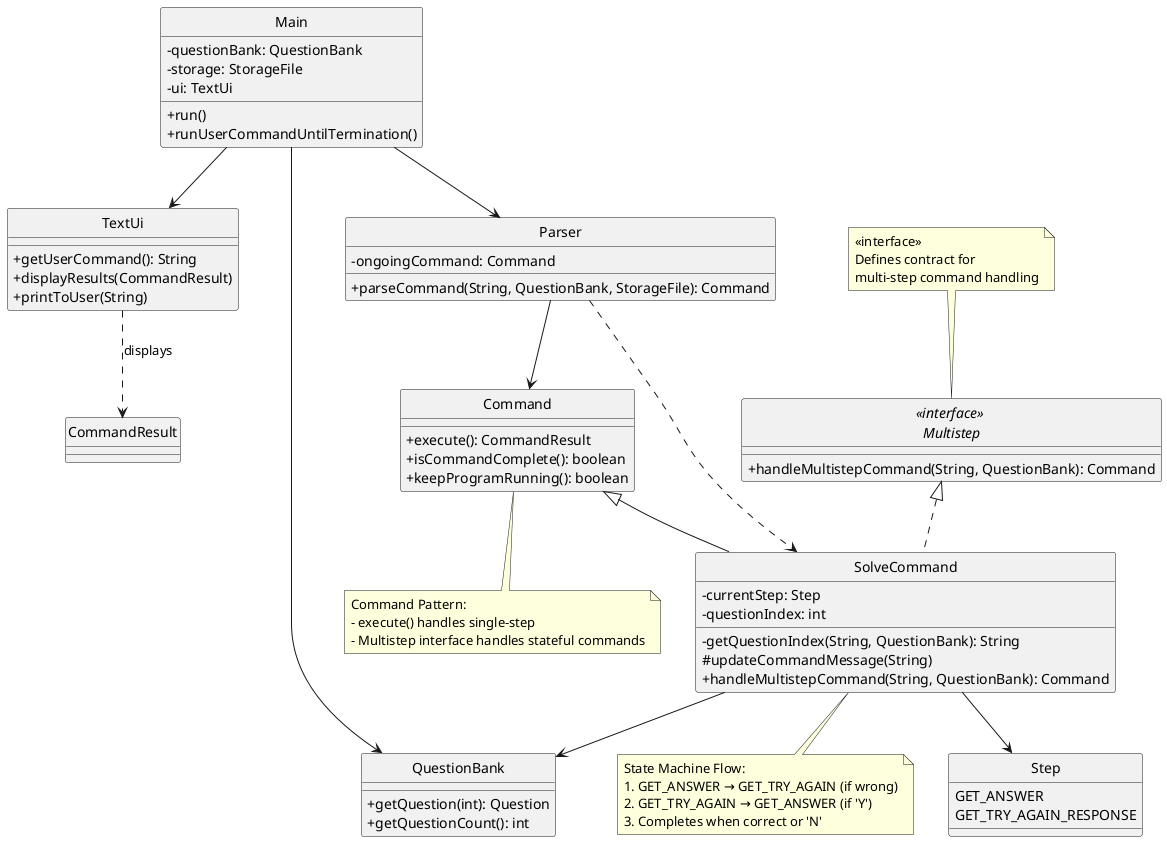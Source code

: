 @startuml
hide circle
skinparam classAttributeIconSize 0

' Main Classes
class Main {
  - questionBank: QuestionBank
  - storage: StorageFile
  - ui: TextUi
  + run()
  + runUserCommandUntilTermination()
}

class TextUi {
  + getUserCommand(): String
  + displayResults(CommandResult)
  + printToUser(String)
}

class Parser {
  - ongoingCommand: Command
  + parseCommand(String, QuestionBank, StorageFile): Command
}

' Interfaces
interface "<<interface>> \nMultistep" {
  + handleMultistepCommand(String, QuestionBank): Command
}

' Command Hierarchy
class Command {
  + execute(): CommandResult
  + isCommandComplete(): boolean
  + keepProgramRunning(): boolean
}

' Command Implementations
class SolveCommand {
  - currentStep: Step
  - questionIndex: int
  - getQuestionIndex(String, QuestionBank): String
  # updateCommandMessage(String)
  + handleMultistepCommand(String, QuestionBank): Command
}

' Enums
enum Step {
  GET_ANSWER
  GET_TRY_AGAIN_RESPONSE
}

' Data Classes
class QuestionBank {
  + getQuestion(int): Question
  + getQuestionCount(): int
}

' Relationships
Main --> TextUi
Main --> Parser
Main --> QuestionBank

Parser --> Command
Parser ..> SolveCommand

Command <|-- SolveCommand
"<<interface>> \nMultistep" <|.. SolveCommand

SolveCommand --> Step
SolveCommand --> QuestionBank

TextUi ..> CommandResult : displays

' Notes
note bottom of SolveCommand
  State Machine Flow:
  1. GET_ANSWER → GET_TRY_AGAIN (if wrong)
  2. GET_TRY_AGAIN → GET_ANSWER (if 'Y')
  3. Completes when correct or 'N'
end note

note bottom of Command
  Command Pattern:
  - execute() handles single-step
  - Multistep interface handles stateful commands
end note

note top of "<<interface>> \nMultistep"
  <<interface>>
  Defines contract for
  multi-step command handling
end note
@enduml